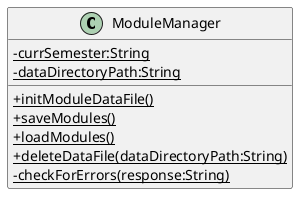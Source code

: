 @startuml
skinparam classAttributeIconSize 0

class ModuleManager {
{static} - currSemester:String
{static} - dataDirectoryPath:String
{static} + initModuleDataFile()
{static} + saveModules()
{static} + loadModules()
{static} + deleteDataFile(dataDirectoryPath:String)
{static} - checkForErrors(response:String)
}

@enduml